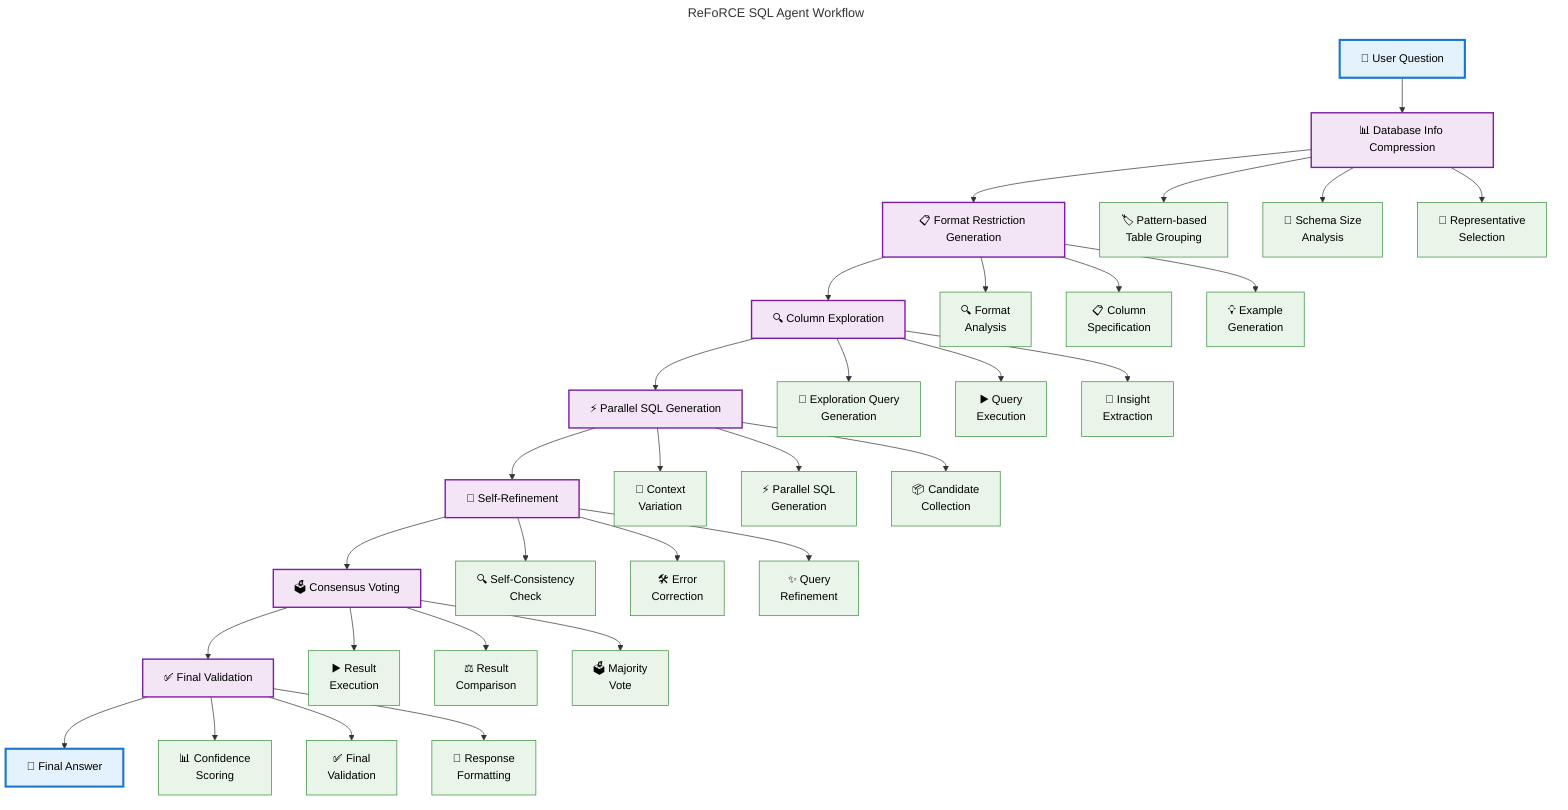 ---
title: ReFoRCE SQL Agent Workflow
---
graph TD
    %% Main Workflow
    A[🤔 User Question] --> B[📊 Database Info Compression]
    B --> C[📋 Format Restriction Generation]
    C --> D[🔍 Column Exploration]
    D --> E[⚡ Parallel SQL Generation]
    E --> F[🔄 Self-Refinement]
    F --> G[🗳️ Consensus Voting]
    G --> H[✅ Final Validation]
    H --> I[📝 Final Answer]

    %% Database Info Compression Details
    B --> B1[🏷️ Pattern-based<br/>Table Grouping]
    B --> B2[📏 Schema Size<br/>Analysis]
    B --> B3[🎯 Representative<br/>Selection]

    %% Format Restriction Details
    C --> C1[🔍 Format<br/>Analysis]
    C --> C2[📋 Column<br/>Specification]
    C --> C3[💡 Example<br/>Generation]

    %% Column Exploration Details
    D --> D1[🔧 Exploration Query<br/>Generation]
    D --> D2[▶️ Query<br/>Execution]
    D --> D3[💎 Insight<br/>Extraction]

    %% Parallel Generation Details
    E --> E1[🔀 Context<br/>Variation]
    E --> E2[⚡ Parallel SQL<br/>Generation]
    E --> E3[📦 Candidate<br/>Collection]

    %% Self-Refinement Details
    F --> F1[🔍 Self-Consistency<br/>Check]
    F --> F2[🛠️ Error<br/>Correction]
    F --> F3[✨ Query<br/>Refinement]

    %% Consensus Voting Details
    G --> G1[▶️ Result<br/>Execution]
    G --> G2[⚖️ Result<br/>Comparison]
    G --> G3[🗳️ Majority<br/>Vote]

    %% Final Validation Details
    H --> H1[📊 Confidence<br/>Scoring]
    H --> H2[✅ Final<br/>Validation]
    H --> H3[📝 Response<br/>Formatting]

    %% Styling
    classDef startEnd fill:#e3f2fd,stroke:#1976d2,stroke-width:3px,color:#000
    classDef mainProcess fill:#f3e5f5,stroke:#7b1fa2,stroke-width:2px,color:#000
    classDef subProcess fill:#e8f5e8,stroke:#388e3c,stroke-width:1px,color:#000
    classDef innovation fill:#fff8e1,stroke:#f57c00,stroke-width:2px,color:#000

    class A,I startEnd
    class B,C,D,E,F,G,H mainProcess
    class B1,B2,B3,C1,C2,C3,D1,D2,D3,E1,E2,E3,F1,F2,F3,G1,G2,G3,H1,H2,H3 subProcess